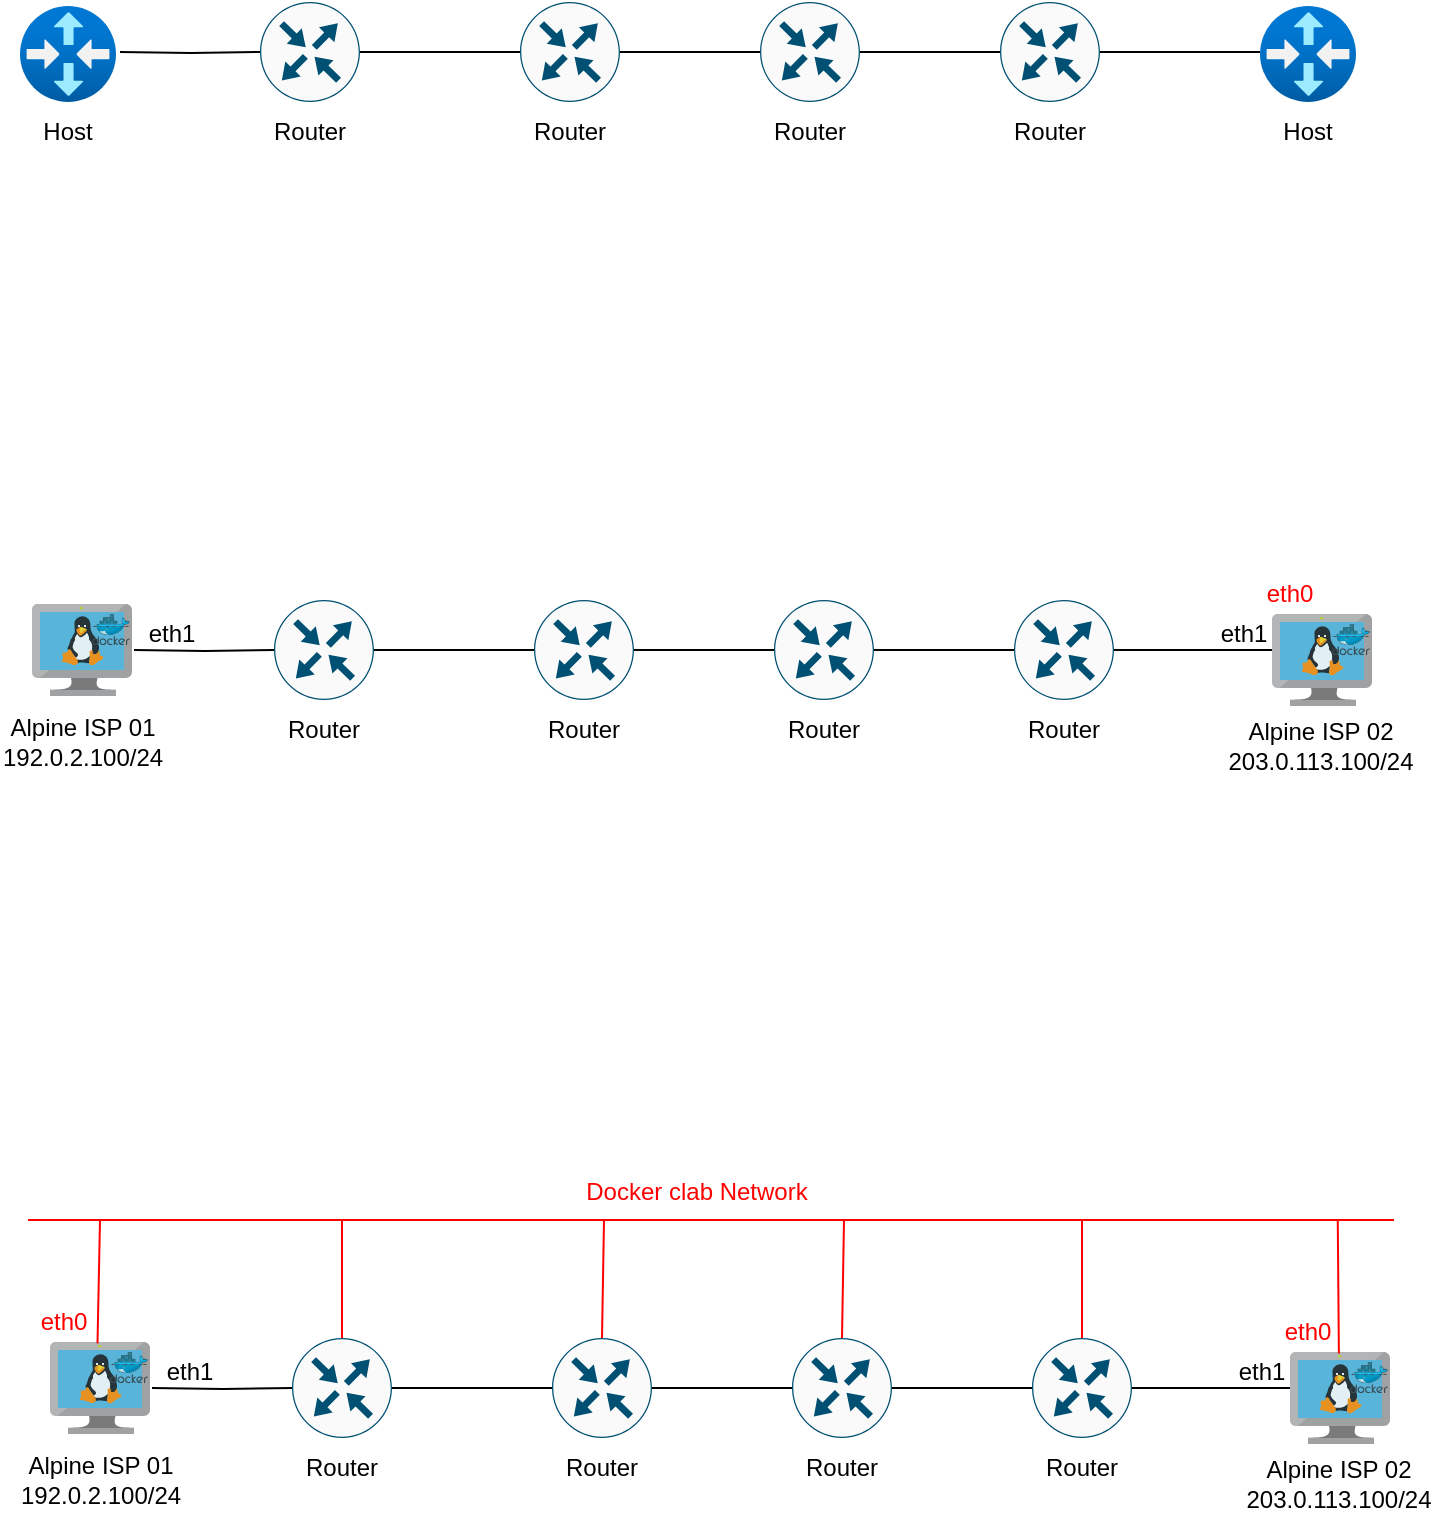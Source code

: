<mxfile version="22.1.18" type="device">
  <diagram name="Page-1" id="Rww9Z16cphmomNmTI1Lq">
    <mxGraphModel dx="1283" dy="1302" grid="0" gridSize="10" guides="1" tooltips="1" connect="1" arrows="1" fold="1" page="1" pageScale="1" pageWidth="850" pageHeight="1100" math="0" shadow="0">
      <root>
        <mxCell id="0" />
        <mxCell id="1" parent="0" />
        <mxCell id="8P9D--Pd9AcajZx-1P5X-4" value="" style="group" vertex="1" connectable="0" parent="1">
          <mxGeometry x="198" y="280" width="50" height="50" as="geometry" />
        </mxCell>
        <mxCell id="8P9D--Pd9AcajZx-1P5X-5" value="" style="sketch=0;points=[[0.5,0,0],[1,0.5,0],[0.5,1,0],[0,0.5,0],[0.145,0.145,0],[0.856,0.145,0],[0.855,0.856,0],[0.145,0.855,0]];verticalLabelPosition=bottom;html=1;verticalAlign=top;aspect=fixed;align=center;pointerEvents=1;shape=mxgraph.cisco19.rect;prIcon=router;fillColor=#FAFAFA;strokeColor=#005073;fontFamily=Helvetica;fontSize=11;fontColor=default;" vertex="1" parent="8P9D--Pd9AcajZx-1P5X-4">
          <mxGeometry width="50" height="50" as="geometry" />
        </mxCell>
        <mxCell id="8P9D--Pd9AcajZx-1P5X-6" value="" style="group" vertex="1" connectable="0" parent="1">
          <mxGeometry x="328" y="280" width="50" height="50" as="geometry" />
        </mxCell>
        <mxCell id="8P9D--Pd9AcajZx-1P5X-7" value="" style="sketch=0;points=[[0.5,0,0],[1,0.5,0],[0.5,1,0],[0,0.5,0],[0.145,0.145,0],[0.856,0.145,0],[0.855,0.856,0],[0.145,0.855,0]];verticalLabelPosition=bottom;html=1;verticalAlign=top;aspect=fixed;align=center;pointerEvents=1;shape=mxgraph.cisco19.rect;prIcon=router;fillColor=#FAFAFA;strokeColor=#005073;fontFamily=Helvetica;fontSize=11;fontColor=default;" vertex="1" parent="8P9D--Pd9AcajZx-1P5X-6">
          <mxGeometry width="50" height="50" as="geometry" />
        </mxCell>
        <mxCell id="8P9D--Pd9AcajZx-1P5X-8" style="edgeStyle=orthogonalEdgeStyle;rounded=0;orthogonalLoop=1;jettySize=auto;html=1;exitX=1;exitY=0.5;exitDx=0;exitDy=0;exitPerimeter=0;endArrow=none;endFill=0;" edge="1" parent="1" target="8P9D--Pd9AcajZx-1P5X-5">
          <mxGeometry relative="1" as="geometry">
            <mxPoint x="128" y="305.0" as="sourcePoint" />
          </mxGeometry>
        </mxCell>
        <mxCell id="8P9D--Pd9AcajZx-1P5X-9" style="edgeStyle=orthogonalEdgeStyle;rounded=0;orthogonalLoop=1;jettySize=auto;html=1;exitX=1;exitY=0.5;exitDx=0;exitDy=0;exitPerimeter=0;endArrow=none;endFill=0;" edge="1" parent="1" source="8P9D--Pd9AcajZx-1P5X-5" target="8P9D--Pd9AcajZx-1P5X-7">
          <mxGeometry relative="1" as="geometry" />
        </mxCell>
        <mxCell id="8P9D--Pd9AcajZx-1P5X-10" value="" style="group" vertex="1" connectable="0" parent="1">
          <mxGeometry x="448" y="280" width="50" height="50" as="geometry" />
        </mxCell>
        <mxCell id="8P9D--Pd9AcajZx-1P5X-11" value="" style="sketch=0;points=[[0.5,0,0],[1,0.5,0],[0.5,1,0],[0,0.5,0],[0.145,0.145,0],[0.856,0.145,0],[0.855,0.856,0],[0.145,0.855,0]];verticalLabelPosition=bottom;html=1;verticalAlign=top;aspect=fixed;align=center;pointerEvents=1;shape=mxgraph.cisco19.rect;prIcon=router;fillColor=#FAFAFA;strokeColor=#005073;fontFamily=Helvetica;fontSize=11;fontColor=default;" vertex="1" parent="8P9D--Pd9AcajZx-1P5X-10">
          <mxGeometry width="50" height="50" as="geometry" />
        </mxCell>
        <mxCell id="8P9D--Pd9AcajZx-1P5X-12" value="" style="group" vertex="1" connectable="0" parent="1">
          <mxGeometry x="568" y="280" width="50" height="50" as="geometry" />
        </mxCell>
        <mxCell id="8P9D--Pd9AcajZx-1P5X-13" value="" style="sketch=0;points=[[0.5,0,0],[1,0.5,0],[0.5,1,0],[0,0.5,0],[0.145,0.145,0],[0.856,0.145,0],[0.855,0.856,0],[0.145,0.855,0]];verticalLabelPosition=bottom;html=1;verticalAlign=top;aspect=fixed;align=center;pointerEvents=1;shape=mxgraph.cisco19.rect;prIcon=router;fillColor=#FAFAFA;strokeColor=#005073;fontFamily=Helvetica;fontSize=11;fontColor=default;" vertex="1" parent="8P9D--Pd9AcajZx-1P5X-12">
          <mxGeometry width="50" height="50" as="geometry" />
        </mxCell>
        <mxCell id="8P9D--Pd9AcajZx-1P5X-16" style="edgeStyle=orthogonalEdgeStyle;rounded=0;orthogonalLoop=1;jettySize=auto;html=1;exitX=1;exitY=0.5;exitDx=0;exitDy=0;exitPerimeter=0;endArrow=none;endFill=0;" edge="1" parent="1" source="8P9D--Pd9AcajZx-1P5X-11" target="8P9D--Pd9AcajZx-1P5X-13">
          <mxGeometry relative="1" as="geometry" />
        </mxCell>
        <mxCell id="8P9D--Pd9AcajZx-1P5X-17" style="edgeStyle=orthogonalEdgeStyle;rounded=0;orthogonalLoop=1;jettySize=auto;html=1;exitX=1;exitY=0.5;exitDx=0;exitDy=0;exitPerimeter=0;endArrow=none;endFill=0;" edge="1" parent="1" source="8P9D--Pd9AcajZx-1P5X-13">
          <mxGeometry relative="1" as="geometry">
            <mxPoint x="698" y="305.0" as="targetPoint" />
          </mxGeometry>
        </mxCell>
        <mxCell id="8P9D--Pd9AcajZx-1P5X-18" style="edgeStyle=orthogonalEdgeStyle;rounded=0;orthogonalLoop=1;jettySize=auto;html=1;exitX=1;exitY=0.5;exitDx=0;exitDy=0;exitPerimeter=0;endArrow=none;endFill=0;entryX=0;entryY=0.5;entryDx=0;entryDy=0;entryPerimeter=0;" edge="1" parent="1" source="8P9D--Pd9AcajZx-1P5X-7" target="8P9D--Pd9AcajZx-1P5X-11">
          <mxGeometry relative="1" as="geometry">
            <mxPoint x="508" y="315" as="sourcePoint" />
            <mxPoint x="578" y="315" as="targetPoint" />
          </mxGeometry>
        </mxCell>
        <mxCell id="8P9D--Pd9AcajZx-1P5X-19" value="" style="image;aspect=fixed;html=1;points=[];align=center;fontSize=12;image=img/lib/azure2/networking/Virtual_Router.svg;" vertex="1" parent="1">
          <mxGeometry x="78" y="282" width="48" height="48" as="geometry" />
        </mxCell>
        <mxCell id="8P9D--Pd9AcajZx-1P5X-20" value="" style="image;aspect=fixed;html=1;points=[];align=center;fontSize=12;image=img/lib/azure2/networking/Virtual_Router.svg;" vertex="1" parent="1">
          <mxGeometry x="698" y="282" width="48" height="48" as="geometry" />
        </mxCell>
        <mxCell id="8P9D--Pd9AcajZx-1P5X-21" value="Host" style="text;html=1;strokeColor=none;fillColor=none;align=center;verticalAlign=middle;whiteSpace=wrap;rounded=0;" vertex="1" parent="1">
          <mxGeometry x="72" y="330" width="60" height="30" as="geometry" />
        </mxCell>
        <mxCell id="8P9D--Pd9AcajZx-1P5X-22" value="Router" style="text;html=1;strokeColor=none;fillColor=none;align=center;verticalAlign=middle;whiteSpace=wrap;rounded=0;" vertex="1" parent="1">
          <mxGeometry x="193" y="330" width="60" height="30" as="geometry" />
        </mxCell>
        <mxCell id="8P9D--Pd9AcajZx-1P5X-23" value="Router" style="text;html=1;strokeColor=none;fillColor=none;align=center;verticalAlign=middle;whiteSpace=wrap;rounded=0;" vertex="1" parent="1">
          <mxGeometry x="323" y="330" width="60" height="30" as="geometry" />
        </mxCell>
        <mxCell id="8P9D--Pd9AcajZx-1P5X-24" value="Router" style="text;html=1;strokeColor=none;fillColor=none;align=center;verticalAlign=middle;whiteSpace=wrap;rounded=0;" vertex="1" parent="1">
          <mxGeometry x="443" y="330" width="60" height="30" as="geometry" />
        </mxCell>
        <mxCell id="8P9D--Pd9AcajZx-1P5X-25" value="Router" style="text;html=1;strokeColor=none;fillColor=none;align=center;verticalAlign=middle;whiteSpace=wrap;rounded=0;" vertex="1" parent="1">
          <mxGeometry x="563" y="330" width="60" height="30" as="geometry" />
        </mxCell>
        <mxCell id="8P9D--Pd9AcajZx-1P5X-26" value="Host" style="text;html=1;strokeColor=none;fillColor=none;align=center;verticalAlign=middle;whiteSpace=wrap;rounded=0;" vertex="1" parent="1">
          <mxGeometry x="692" y="330" width="60" height="30" as="geometry" />
        </mxCell>
        <mxCell id="8P9D--Pd9AcajZx-1P5X-27" value="" style="group" vertex="1" connectable="0" parent="1">
          <mxGeometry x="214" y="948" width="50" height="50" as="geometry" />
        </mxCell>
        <mxCell id="8P9D--Pd9AcajZx-1P5X-28" value="" style="sketch=0;points=[[0.5,0,0],[1,0.5,0],[0.5,1,0],[0,0.5,0],[0.145,0.145,0],[0.856,0.145,0],[0.855,0.856,0],[0.145,0.855,0]];verticalLabelPosition=bottom;html=1;verticalAlign=top;aspect=fixed;align=center;pointerEvents=1;shape=mxgraph.cisco19.rect;prIcon=router;fillColor=#FAFAFA;strokeColor=#005073;fontFamily=Helvetica;fontSize=11;fontColor=default;" vertex="1" parent="8P9D--Pd9AcajZx-1P5X-27">
          <mxGeometry width="50" height="50" as="geometry" />
        </mxCell>
        <mxCell id="8P9D--Pd9AcajZx-1P5X-29" value="" style="group" vertex="1" connectable="0" parent="1">
          <mxGeometry x="344" y="948" width="50" height="50" as="geometry" />
        </mxCell>
        <mxCell id="8P9D--Pd9AcajZx-1P5X-30" value="" style="sketch=0;points=[[0.5,0,0],[1,0.5,0],[0.5,1,0],[0,0.5,0],[0.145,0.145,0],[0.856,0.145,0],[0.855,0.856,0],[0.145,0.855,0]];verticalLabelPosition=bottom;html=1;verticalAlign=top;aspect=fixed;align=center;pointerEvents=1;shape=mxgraph.cisco19.rect;prIcon=router;fillColor=#FAFAFA;strokeColor=#005073;fontFamily=Helvetica;fontSize=11;fontColor=default;" vertex="1" parent="8P9D--Pd9AcajZx-1P5X-29">
          <mxGeometry width="50" height="50" as="geometry" />
        </mxCell>
        <mxCell id="8P9D--Pd9AcajZx-1P5X-31" style="edgeStyle=orthogonalEdgeStyle;rounded=0;orthogonalLoop=1;jettySize=auto;html=1;exitX=1;exitY=0.5;exitDx=0;exitDy=0;exitPerimeter=0;endArrow=none;endFill=0;" edge="1" parent="1" target="8P9D--Pd9AcajZx-1P5X-28">
          <mxGeometry relative="1" as="geometry">
            <mxPoint x="144" y="973.0" as="sourcePoint" />
          </mxGeometry>
        </mxCell>
        <mxCell id="8P9D--Pd9AcajZx-1P5X-32" style="edgeStyle=orthogonalEdgeStyle;rounded=0;orthogonalLoop=1;jettySize=auto;html=1;exitX=1;exitY=0.5;exitDx=0;exitDy=0;exitPerimeter=0;endArrow=none;endFill=0;" edge="1" parent="1" source="8P9D--Pd9AcajZx-1P5X-28" target="8P9D--Pd9AcajZx-1P5X-30">
          <mxGeometry relative="1" as="geometry" />
        </mxCell>
        <mxCell id="8P9D--Pd9AcajZx-1P5X-33" value="" style="group" vertex="1" connectable="0" parent="1">
          <mxGeometry x="464" y="948" width="50" height="50" as="geometry" />
        </mxCell>
        <mxCell id="8P9D--Pd9AcajZx-1P5X-34" value="" style="sketch=0;points=[[0.5,0,0],[1,0.5,0],[0.5,1,0],[0,0.5,0],[0.145,0.145,0],[0.856,0.145,0],[0.855,0.856,0],[0.145,0.855,0]];verticalLabelPosition=bottom;html=1;verticalAlign=top;aspect=fixed;align=center;pointerEvents=1;shape=mxgraph.cisco19.rect;prIcon=router;fillColor=#FAFAFA;strokeColor=#005073;fontFamily=Helvetica;fontSize=11;fontColor=default;" vertex="1" parent="8P9D--Pd9AcajZx-1P5X-33">
          <mxGeometry width="50" height="50" as="geometry" />
        </mxCell>
        <mxCell id="8P9D--Pd9AcajZx-1P5X-35" value="" style="group" vertex="1" connectable="0" parent="1">
          <mxGeometry x="584" y="948" width="50" height="50" as="geometry" />
        </mxCell>
        <mxCell id="8P9D--Pd9AcajZx-1P5X-36" value="" style="sketch=0;points=[[0.5,0,0],[1,0.5,0],[0.5,1,0],[0,0.5,0],[0.145,0.145,0],[0.856,0.145,0],[0.855,0.856,0],[0.145,0.855,0]];verticalLabelPosition=bottom;html=1;verticalAlign=top;aspect=fixed;align=center;pointerEvents=1;shape=mxgraph.cisco19.rect;prIcon=router;fillColor=#FAFAFA;strokeColor=#005073;fontFamily=Helvetica;fontSize=11;fontColor=default;" vertex="1" parent="8P9D--Pd9AcajZx-1P5X-35">
          <mxGeometry width="50" height="50" as="geometry" />
        </mxCell>
        <mxCell id="8P9D--Pd9AcajZx-1P5X-37" style="edgeStyle=orthogonalEdgeStyle;rounded=0;orthogonalLoop=1;jettySize=auto;html=1;exitX=1;exitY=0.5;exitDx=0;exitDy=0;exitPerimeter=0;endArrow=none;endFill=0;" edge="1" parent="1" source="8P9D--Pd9AcajZx-1P5X-34" target="8P9D--Pd9AcajZx-1P5X-36">
          <mxGeometry relative="1" as="geometry" />
        </mxCell>
        <mxCell id="8P9D--Pd9AcajZx-1P5X-38" style="edgeStyle=orthogonalEdgeStyle;rounded=0;orthogonalLoop=1;jettySize=auto;html=1;exitX=1;exitY=0.5;exitDx=0;exitDy=0;exitPerimeter=0;endArrow=none;endFill=0;" edge="1" parent="1" source="8P9D--Pd9AcajZx-1P5X-36">
          <mxGeometry relative="1" as="geometry">
            <mxPoint x="714" y="973.0" as="targetPoint" />
          </mxGeometry>
        </mxCell>
        <mxCell id="8P9D--Pd9AcajZx-1P5X-39" style="edgeStyle=orthogonalEdgeStyle;rounded=0;orthogonalLoop=1;jettySize=auto;html=1;exitX=1;exitY=0.5;exitDx=0;exitDy=0;exitPerimeter=0;endArrow=none;endFill=0;entryX=0;entryY=0.5;entryDx=0;entryDy=0;entryPerimeter=0;" edge="1" parent="1" source="8P9D--Pd9AcajZx-1P5X-30" target="8P9D--Pd9AcajZx-1P5X-34">
          <mxGeometry relative="1" as="geometry">
            <mxPoint x="524" y="983" as="sourcePoint" />
            <mxPoint x="594" y="983" as="targetPoint" />
          </mxGeometry>
        </mxCell>
        <mxCell id="8P9D--Pd9AcajZx-1P5X-43" value="Router" style="text;html=1;strokeColor=none;fillColor=none;align=center;verticalAlign=middle;whiteSpace=wrap;rounded=0;" vertex="1" parent="1">
          <mxGeometry x="209" y="998" width="60" height="30" as="geometry" />
        </mxCell>
        <mxCell id="8P9D--Pd9AcajZx-1P5X-44" value="Router" style="text;html=1;strokeColor=none;fillColor=none;align=center;verticalAlign=middle;whiteSpace=wrap;rounded=0;" vertex="1" parent="1">
          <mxGeometry x="339" y="998" width="60" height="30" as="geometry" />
        </mxCell>
        <mxCell id="8P9D--Pd9AcajZx-1P5X-45" value="Router" style="text;html=1;strokeColor=none;fillColor=none;align=center;verticalAlign=middle;whiteSpace=wrap;rounded=0;" vertex="1" parent="1">
          <mxGeometry x="459" y="998" width="60" height="30" as="geometry" />
        </mxCell>
        <mxCell id="8P9D--Pd9AcajZx-1P5X-46" value="Router" style="text;html=1;strokeColor=none;fillColor=none;align=center;verticalAlign=middle;whiteSpace=wrap;rounded=0;" vertex="1" parent="1">
          <mxGeometry x="579" y="998" width="60" height="30" as="geometry" />
        </mxCell>
        <mxCell id="8P9D--Pd9AcajZx-1P5X-47" value="Alpine ISP 02&lt;br&gt;203.0.113.100/24" style="text;html=1;strokeColor=none;fillColor=none;align=center;verticalAlign=middle;whiteSpace=wrap;rounded=0;" vertex="1" parent="1">
          <mxGeometry x="697" y="1006" width="81" height="30" as="geometry" />
        </mxCell>
        <mxCell id="8P9D--Pd9AcajZx-1P5X-48" value="" style="image;sketch=0;aspect=fixed;html=1;points=[];align=center;fontSize=12;image=img/lib/mscae/VM_Linux.svg;" vertex="1" parent="1">
          <mxGeometry x="93" y="950" width="50" height="46" as="geometry" />
        </mxCell>
        <mxCell id="8P9D--Pd9AcajZx-1P5X-49" value="" style="image;sketch=0;aspect=fixed;html=1;points=[];align=center;fontSize=12;image=img/lib/mscae/Docker.svg;" vertex="1" parent="1">
          <mxGeometry x="123" y="955" width="19" height="15.58" as="geometry" />
        </mxCell>
        <mxCell id="8P9D--Pd9AcajZx-1P5X-50" value="" style="image;sketch=0;aspect=fixed;html=1;points=[];align=center;fontSize=12;image=img/lib/mscae/VM_Linux.svg;" vertex="1" parent="1">
          <mxGeometry x="713" y="955" width="50" height="46" as="geometry" />
        </mxCell>
        <mxCell id="8P9D--Pd9AcajZx-1P5X-51" value="" style="image;sketch=0;aspect=fixed;html=1;points=[];align=center;fontSize=12;image=img/lib/mscae/Docker.svg;" vertex="1" parent="1">
          <mxGeometry x="743" y="960" width="19" height="15.58" as="geometry" />
        </mxCell>
        <mxCell id="8P9D--Pd9AcajZx-1P5X-53" value="Alpine ISP 01&lt;br&gt;192.0.2.100/24" style="text;html=1;strokeColor=none;fillColor=none;align=center;verticalAlign=middle;whiteSpace=wrap;rounded=0;" vertex="1" parent="1">
          <mxGeometry x="77.5" y="1004" width="81" height="30" as="geometry" />
        </mxCell>
        <mxCell id="8P9D--Pd9AcajZx-1P5X-55" style="rounded=0;orthogonalLoop=1;jettySize=auto;html=1;endArrow=none;endFill=0;strokeColor=#ff0000;" edge="1" parent="1">
          <mxGeometry relative="1" as="geometry">
            <mxPoint x="765" y="889" as="sourcePoint" />
            <mxPoint x="82" y="889" as="targetPoint" />
          </mxGeometry>
        </mxCell>
        <mxCell id="8P9D--Pd9AcajZx-1P5X-58" value="" style="endArrow=none;html=1;rounded=0;exitX=0.489;exitY=0.016;exitDx=0;exitDy=0;exitPerimeter=0;strokeColor=#ff0000;" edge="1" parent="1" source="8P9D--Pd9AcajZx-1P5X-50">
          <mxGeometry width="50" height="50" relative="1" as="geometry">
            <mxPoint x="736.88" y="950" as="sourcePoint" />
            <mxPoint x="736.88" y="889" as="targetPoint" />
          </mxGeometry>
        </mxCell>
        <mxCell id="8P9D--Pd9AcajZx-1P5X-59" value="" style="endArrow=none;html=1;rounded=0;entryX=0.5;entryY=0;entryDx=0;entryDy=0;entryPerimeter=0;fillColor=#e51400;strokeColor=#ff0000;" edge="1" parent="1" target="8P9D--Pd9AcajZx-1P5X-36">
          <mxGeometry width="50" height="50" relative="1" as="geometry">
            <mxPoint x="609" y="889" as="sourcePoint" />
            <mxPoint x="746.88" y="899" as="targetPoint" />
          </mxGeometry>
        </mxCell>
        <mxCell id="8P9D--Pd9AcajZx-1P5X-60" value="" style="endArrow=none;html=1;rounded=0;exitX=0.5;exitY=0;exitDx=0;exitDy=0;exitPerimeter=0;fillColor=#e51400;strokeColor=#ff0000;" edge="1" parent="1" source="8P9D--Pd9AcajZx-1P5X-34">
          <mxGeometry width="50" height="50" relative="1" as="geometry">
            <mxPoint x="619" y="899" as="sourcePoint" />
            <mxPoint x="490" y="889" as="targetPoint" />
          </mxGeometry>
        </mxCell>
        <mxCell id="8P9D--Pd9AcajZx-1P5X-61" value="" style="endArrow=none;html=1;rounded=0;fillColor=#e51400;strokeColor=#ff0000;entryX=0.5;entryY=0;entryDx=0;entryDy=0;entryPerimeter=0;" edge="1" parent="1" target="8P9D--Pd9AcajZx-1P5X-30">
          <mxGeometry width="50" height="50" relative="1" as="geometry">
            <mxPoint x="370" y="889" as="sourcePoint" />
            <mxPoint x="489.5" y="889" as="targetPoint" />
          </mxGeometry>
        </mxCell>
        <mxCell id="8P9D--Pd9AcajZx-1P5X-62" value="" style="endArrow=none;html=1;rounded=0;fillColor=#e51400;strokeColor=#ff0000;exitX=0.5;exitY=0;exitDx=0;exitDy=0;exitPerimeter=0;" edge="1" parent="1" source="8P9D--Pd9AcajZx-1P5X-28">
          <mxGeometry width="50" height="50" relative="1" as="geometry">
            <mxPoint x="380" y="899" as="sourcePoint" />
            <mxPoint x="239" y="889" as="targetPoint" />
          </mxGeometry>
        </mxCell>
        <mxCell id="8P9D--Pd9AcajZx-1P5X-63" value="" style="endArrow=none;html=1;rounded=0;fillColor=#e51400;strokeColor=#ff0000;exitX=0.475;exitY=0.015;exitDx=0;exitDy=0;exitPerimeter=0;" edge="1" parent="1" source="8P9D--Pd9AcajZx-1P5X-48">
          <mxGeometry width="50" height="50" relative="1" as="geometry">
            <mxPoint x="390" y="909" as="sourcePoint" />
            <mxPoint x="118" y="889" as="targetPoint" />
          </mxGeometry>
        </mxCell>
        <mxCell id="8P9D--Pd9AcajZx-1P5X-64" value="Docker clab Network" style="text;html=1;strokeColor=none;fillColor=none;align=center;verticalAlign=middle;whiteSpace=wrap;rounded=0;fontColor=#FF0000;" vertex="1" parent="1">
          <mxGeometry x="337" y="860" width="159" height="30" as="geometry" />
        </mxCell>
        <mxCell id="8P9D--Pd9AcajZx-1P5X-65" value="eth0" style="text;html=1;strokeColor=none;fillColor=none;align=center;verticalAlign=middle;whiteSpace=wrap;rounded=0;fontColor=#ff0000;" vertex="1" parent="1">
          <mxGeometry x="73" y="925" width="54" height="30" as="geometry" />
        </mxCell>
        <mxCell id="8P9D--Pd9AcajZx-1P5X-66" value="eth1" style="text;html=1;strokeColor=none;fillColor=none;align=center;verticalAlign=middle;whiteSpace=wrap;rounded=0;fontColor=#000000;" vertex="1" parent="1">
          <mxGeometry x="136" y="950" width="54" height="30" as="geometry" />
        </mxCell>
        <mxCell id="8P9D--Pd9AcajZx-1P5X-67" value="eth1" style="text;html=1;strokeColor=none;fillColor=none;align=center;verticalAlign=middle;whiteSpace=wrap;rounded=0;fontColor=#000000;" vertex="1" parent="1">
          <mxGeometry x="672" y="950" width="54" height="30" as="geometry" />
        </mxCell>
        <mxCell id="8P9D--Pd9AcajZx-1P5X-68" value="eth0" style="text;html=1;strokeColor=none;fillColor=none;align=center;verticalAlign=middle;whiteSpace=wrap;rounded=0;fontColor=#ff0000;" vertex="1" parent="1">
          <mxGeometry x="695" y="930" width="54" height="30" as="geometry" />
        </mxCell>
        <mxCell id="8P9D--Pd9AcajZx-1P5X-69" value="" style="group" vertex="1" connectable="0" parent="1">
          <mxGeometry x="205" y="579" width="50" height="50" as="geometry" />
        </mxCell>
        <mxCell id="8P9D--Pd9AcajZx-1P5X-70" value="" style="sketch=0;points=[[0.5,0,0],[1,0.5,0],[0.5,1,0],[0,0.5,0],[0.145,0.145,0],[0.856,0.145,0],[0.855,0.856,0],[0.145,0.855,0]];verticalLabelPosition=bottom;html=1;verticalAlign=top;aspect=fixed;align=center;pointerEvents=1;shape=mxgraph.cisco19.rect;prIcon=router;fillColor=#FAFAFA;strokeColor=#005073;fontFamily=Helvetica;fontSize=11;fontColor=default;" vertex="1" parent="8P9D--Pd9AcajZx-1P5X-69">
          <mxGeometry width="50" height="50" as="geometry" />
        </mxCell>
        <mxCell id="8P9D--Pd9AcajZx-1P5X-71" value="" style="group" vertex="1" connectable="0" parent="1">
          <mxGeometry x="335" y="579" width="50" height="50" as="geometry" />
        </mxCell>
        <mxCell id="8P9D--Pd9AcajZx-1P5X-72" value="" style="sketch=0;points=[[0.5,0,0],[1,0.5,0],[0.5,1,0],[0,0.5,0],[0.145,0.145,0],[0.856,0.145,0],[0.855,0.856,0],[0.145,0.855,0]];verticalLabelPosition=bottom;html=1;verticalAlign=top;aspect=fixed;align=center;pointerEvents=1;shape=mxgraph.cisco19.rect;prIcon=router;fillColor=#FAFAFA;strokeColor=#005073;fontFamily=Helvetica;fontSize=11;fontColor=default;" vertex="1" parent="8P9D--Pd9AcajZx-1P5X-71">
          <mxGeometry width="50" height="50" as="geometry" />
        </mxCell>
        <mxCell id="8P9D--Pd9AcajZx-1P5X-73" style="edgeStyle=orthogonalEdgeStyle;rounded=0;orthogonalLoop=1;jettySize=auto;html=1;exitX=1;exitY=0.5;exitDx=0;exitDy=0;exitPerimeter=0;endArrow=none;endFill=0;" edge="1" parent="1" target="8P9D--Pd9AcajZx-1P5X-70">
          <mxGeometry relative="1" as="geometry">
            <mxPoint x="135" y="604.0" as="sourcePoint" />
          </mxGeometry>
        </mxCell>
        <mxCell id="8P9D--Pd9AcajZx-1P5X-74" style="edgeStyle=orthogonalEdgeStyle;rounded=0;orthogonalLoop=1;jettySize=auto;html=1;exitX=1;exitY=0.5;exitDx=0;exitDy=0;exitPerimeter=0;endArrow=none;endFill=0;" edge="1" parent="1" source="8P9D--Pd9AcajZx-1P5X-70" target="8P9D--Pd9AcajZx-1P5X-72">
          <mxGeometry relative="1" as="geometry" />
        </mxCell>
        <mxCell id="8P9D--Pd9AcajZx-1P5X-75" value="" style="group" vertex="1" connectable="0" parent="1">
          <mxGeometry x="455" y="579" width="50" height="50" as="geometry" />
        </mxCell>
        <mxCell id="8P9D--Pd9AcajZx-1P5X-76" value="" style="sketch=0;points=[[0.5,0,0],[1,0.5,0],[0.5,1,0],[0,0.5,0],[0.145,0.145,0],[0.856,0.145,0],[0.855,0.856,0],[0.145,0.855,0]];verticalLabelPosition=bottom;html=1;verticalAlign=top;aspect=fixed;align=center;pointerEvents=1;shape=mxgraph.cisco19.rect;prIcon=router;fillColor=#FAFAFA;strokeColor=#005073;fontFamily=Helvetica;fontSize=11;fontColor=default;" vertex="1" parent="8P9D--Pd9AcajZx-1P5X-75">
          <mxGeometry width="50" height="50" as="geometry" />
        </mxCell>
        <mxCell id="8P9D--Pd9AcajZx-1P5X-77" value="" style="group" vertex="1" connectable="0" parent="1">
          <mxGeometry x="575" y="579" width="50" height="50" as="geometry" />
        </mxCell>
        <mxCell id="8P9D--Pd9AcajZx-1P5X-78" value="" style="sketch=0;points=[[0.5,0,0],[1,0.5,0],[0.5,1,0],[0,0.5,0],[0.145,0.145,0],[0.856,0.145,0],[0.855,0.856,0],[0.145,0.855,0]];verticalLabelPosition=bottom;html=1;verticalAlign=top;aspect=fixed;align=center;pointerEvents=1;shape=mxgraph.cisco19.rect;prIcon=router;fillColor=#FAFAFA;strokeColor=#005073;fontFamily=Helvetica;fontSize=11;fontColor=default;" vertex="1" parent="8P9D--Pd9AcajZx-1P5X-77">
          <mxGeometry width="50" height="50" as="geometry" />
        </mxCell>
        <mxCell id="8P9D--Pd9AcajZx-1P5X-79" style="edgeStyle=orthogonalEdgeStyle;rounded=0;orthogonalLoop=1;jettySize=auto;html=1;exitX=1;exitY=0.5;exitDx=0;exitDy=0;exitPerimeter=0;endArrow=none;endFill=0;" edge="1" parent="1" source="8P9D--Pd9AcajZx-1P5X-76" target="8P9D--Pd9AcajZx-1P5X-78">
          <mxGeometry relative="1" as="geometry" />
        </mxCell>
        <mxCell id="8P9D--Pd9AcajZx-1P5X-80" style="edgeStyle=orthogonalEdgeStyle;rounded=0;orthogonalLoop=1;jettySize=auto;html=1;exitX=1;exitY=0.5;exitDx=0;exitDy=0;exitPerimeter=0;endArrow=none;endFill=0;" edge="1" parent="1" source="8P9D--Pd9AcajZx-1P5X-78">
          <mxGeometry relative="1" as="geometry">
            <mxPoint x="705" y="604.0" as="targetPoint" />
          </mxGeometry>
        </mxCell>
        <mxCell id="8P9D--Pd9AcajZx-1P5X-81" style="edgeStyle=orthogonalEdgeStyle;rounded=0;orthogonalLoop=1;jettySize=auto;html=1;exitX=1;exitY=0.5;exitDx=0;exitDy=0;exitPerimeter=0;endArrow=none;endFill=0;entryX=0;entryY=0.5;entryDx=0;entryDy=0;entryPerimeter=0;" edge="1" parent="1" source="8P9D--Pd9AcajZx-1P5X-72" target="8P9D--Pd9AcajZx-1P5X-76">
          <mxGeometry relative="1" as="geometry">
            <mxPoint x="515" y="614" as="sourcePoint" />
            <mxPoint x="585" y="614" as="targetPoint" />
          </mxGeometry>
        </mxCell>
        <mxCell id="8P9D--Pd9AcajZx-1P5X-82" value="Router" style="text;html=1;strokeColor=none;fillColor=none;align=center;verticalAlign=middle;whiteSpace=wrap;rounded=0;" vertex="1" parent="1">
          <mxGeometry x="200" y="629" width="60" height="30" as="geometry" />
        </mxCell>
        <mxCell id="8P9D--Pd9AcajZx-1P5X-83" value="Router" style="text;html=1;strokeColor=none;fillColor=none;align=center;verticalAlign=middle;whiteSpace=wrap;rounded=0;" vertex="1" parent="1">
          <mxGeometry x="330" y="629" width="60" height="30" as="geometry" />
        </mxCell>
        <mxCell id="8P9D--Pd9AcajZx-1P5X-84" value="Router" style="text;html=1;strokeColor=none;fillColor=none;align=center;verticalAlign=middle;whiteSpace=wrap;rounded=0;" vertex="1" parent="1">
          <mxGeometry x="450" y="629" width="60" height="30" as="geometry" />
        </mxCell>
        <mxCell id="8P9D--Pd9AcajZx-1P5X-85" value="Router" style="text;html=1;strokeColor=none;fillColor=none;align=center;verticalAlign=middle;whiteSpace=wrap;rounded=0;" vertex="1" parent="1">
          <mxGeometry x="570" y="629" width="60" height="30" as="geometry" />
        </mxCell>
        <mxCell id="8P9D--Pd9AcajZx-1P5X-86" value="Alpine ISP 02&lt;br&gt;203.0.113.100/24" style="text;html=1;strokeColor=none;fillColor=none;align=center;verticalAlign=middle;whiteSpace=wrap;rounded=0;" vertex="1" parent="1">
          <mxGeometry x="688" y="637" width="81" height="30" as="geometry" />
        </mxCell>
        <mxCell id="8P9D--Pd9AcajZx-1P5X-87" value="" style="image;sketch=0;aspect=fixed;html=1;points=[];align=center;fontSize=12;image=img/lib/mscae/VM_Linux.svg;" vertex="1" parent="1">
          <mxGeometry x="84" y="581" width="50" height="46" as="geometry" />
        </mxCell>
        <mxCell id="8P9D--Pd9AcajZx-1P5X-88" value="" style="image;sketch=0;aspect=fixed;html=1;points=[];align=center;fontSize=12;image=img/lib/mscae/Docker.svg;" vertex="1" parent="1">
          <mxGeometry x="114" y="586" width="19" height="15.58" as="geometry" />
        </mxCell>
        <mxCell id="8P9D--Pd9AcajZx-1P5X-89" value="" style="image;sketch=0;aspect=fixed;html=1;points=[];align=center;fontSize=12;image=img/lib/mscae/VM_Linux.svg;" vertex="1" parent="1">
          <mxGeometry x="704" y="586" width="50" height="46" as="geometry" />
        </mxCell>
        <mxCell id="8P9D--Pd9AcajZx-1P5X-90" value="" style="image;sketch=0;aspect=fixed;html=1;points=[];align=center;fontSize=12;image=img/lib/mscae/Docker.svg;" vertex="1" parent="1">
          <mxGeometry x="734" y="591" width="19" height="15.58" as="geometry" />
        </mxCell>
        <mxCell id="8P9D--Pd9AcajZx-1P5X-91" value="Alpine ISP 01&lt;br&gt;192.0.2.100/24" style="text;html=1;strokeColor=none;fillColor=none;align=center;verticalAlign=middle;whiteSpace=wrap;rounded=0;" vertex="1" parent="1">
          <mxGeometry x="68.5" y="635" width="81" height="30" as="geometry" />
        </mxCell>
        <mxCell id="8P9D--Pd9AcajZx-1P5X-101" value="eth1" style="text;html=1;strokeColor=none;fillColor=none;align=center;verticalAlign=middle;whiteSpace=wrap;rounded=0;fontColor=#000000;" vertex="1" parent="1">
          <mxGeometry x="127" y="581" width="54" height="30" as="geometry" />
        </mxCell>
        <mxCell id="8P9D--Pd9AcajZx-1P5X-102" value="eth1" style="text;html=1;strokeColor=none;fillColor=none;align=center;verticalAlign=middle;whiteSpace=wrap;rounded=0;fontColor=#000000;" vertex="1" parent="1">
          <mxGeometry x="663" y="581" width="54" height="30" as="geometry" />
        </mxCell>
        <mxCell id="8P9D--Pd9AcajZx-1P5X-103" value="eth0" style="text;html=1;strokeColor=none;fillColor=none;align=center;verticalAlign=middle;whiteSpace=wrap;rounded=0;fontColor=#ff0000;" vertex="1" parent="1">
          <mxGeometry x="686" y="561" width="54" height="30" as="geometry" />
        </mxCell>
      </root>
    </mxGraphModel>
  </diagram>
</mxfile>
